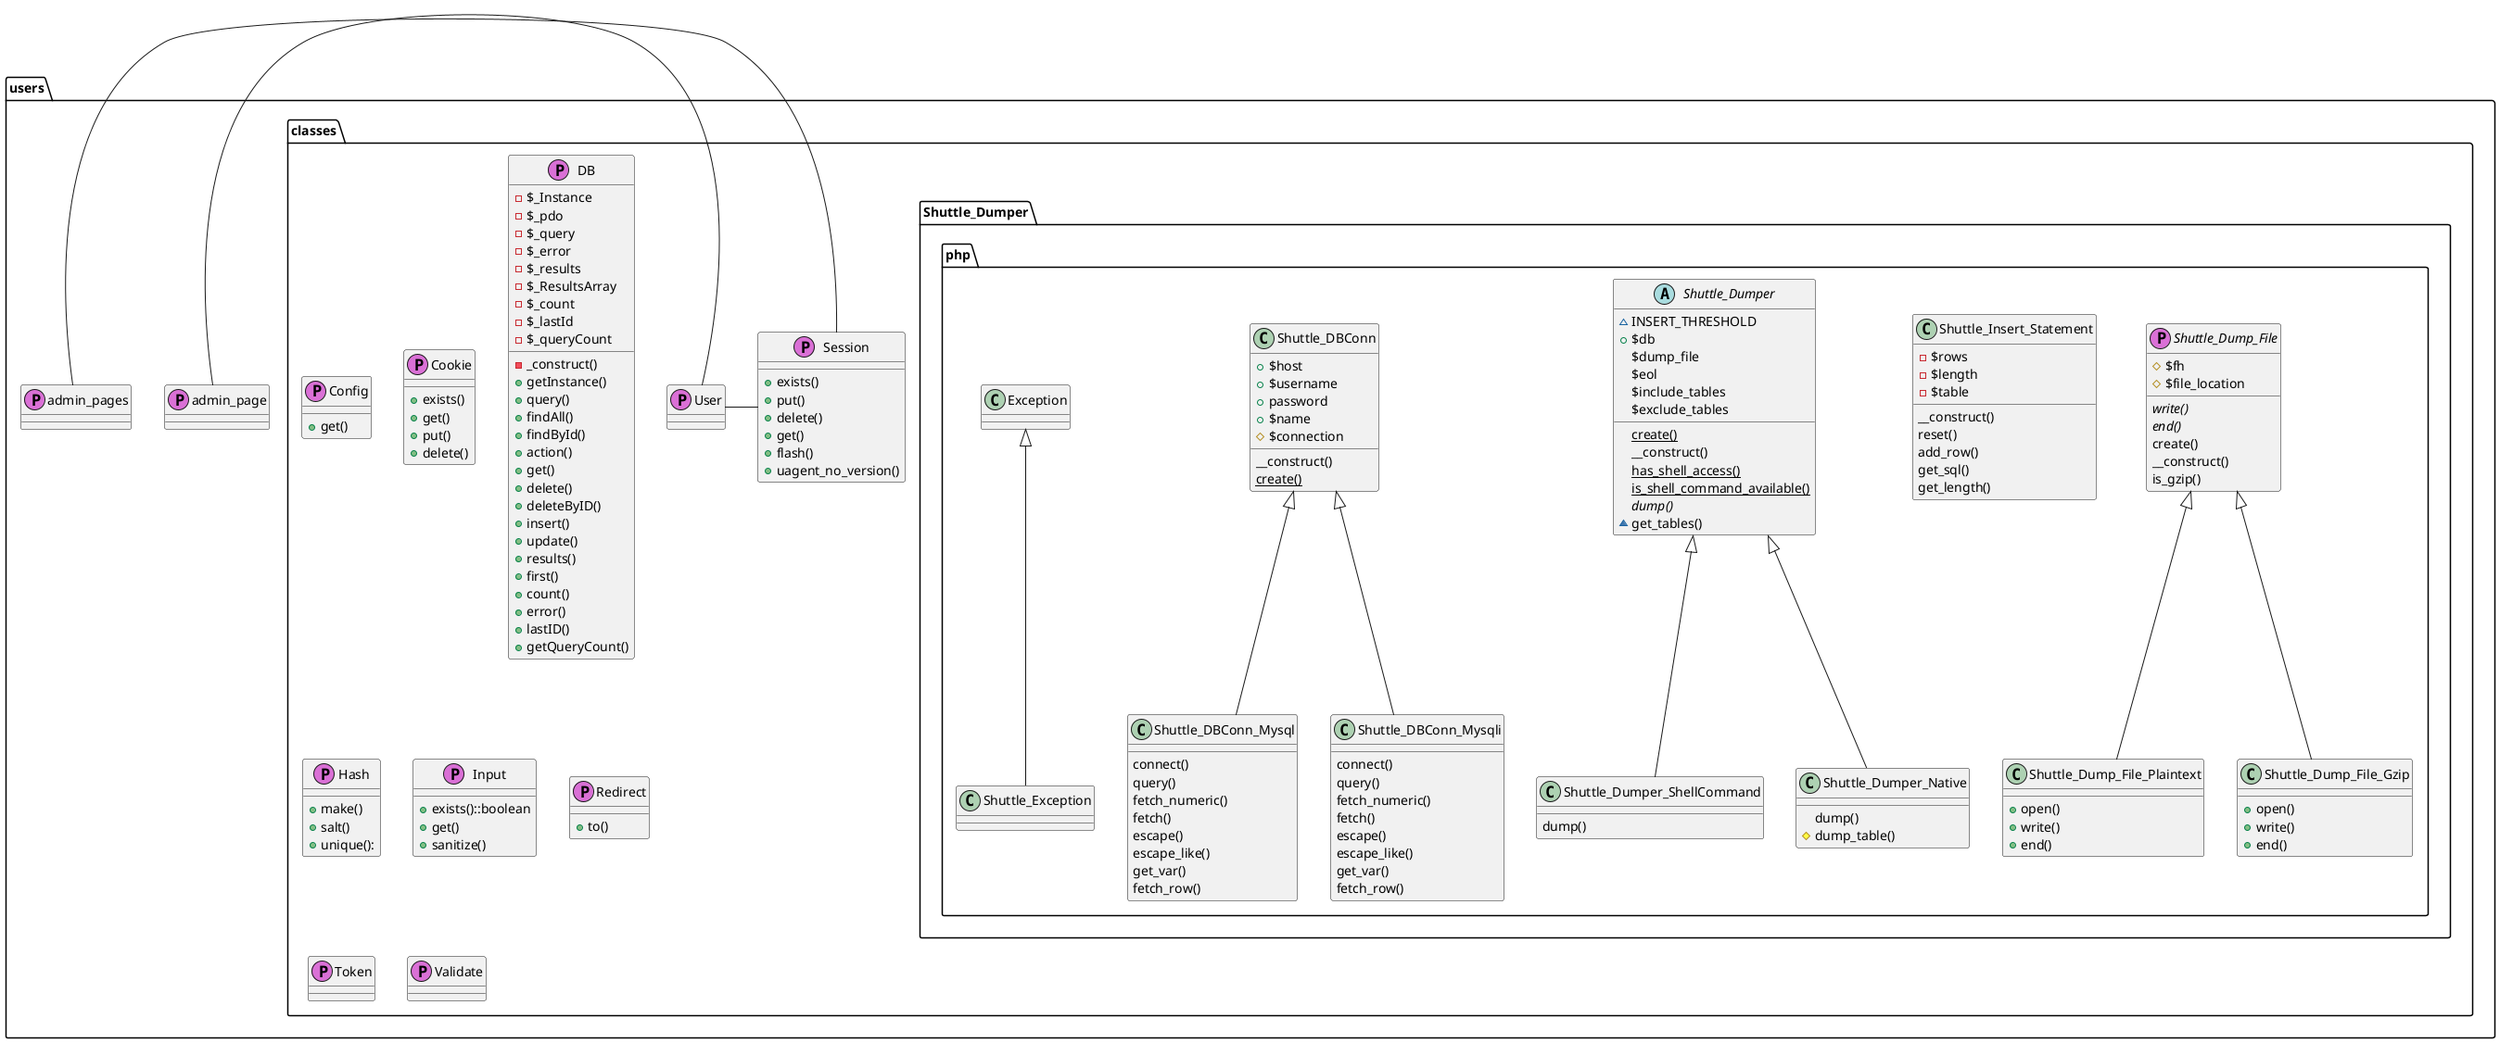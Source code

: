 @startuml

!define PHP << (P,orchid) >>

namespace users {
	class admin_page PHP {

	}
	
	class admin_pages PHP {

	}

	namespace classes{

		class Config PHP {
			+get()
		}

		class Cookie PHP {
			+exists()
			+get()
			+put()
			+delete()

		}

		class DB PHP {
			-$_Instance
			-$_pdo
			-$_query
			-$_error
			-$_results
			-$_ResultsArray
			-$_count
			-$_lastId
			-$_queryCount
			-_construct()
			+getInstance()
			+query()
			+findAll()
			+findById()
			+action()
			+get()
			+delete()
			+deleteByID()
			+insert()
			+update()
			+results()
			+first()
			+count()
			+error()
			+lastID()
			+getQueryCount()

			
		}		

		class Hash PHP {
			+make()
			+salt()
			+unique():
		}

		class Input PHP {
			+exists()::boolean
			+get()
			+sanitize()
		}		

		class Redirect PHP {
			+to()
		}			

		class Session PHP {
			+exists()
			+put()
			+delete()
			+get()
			+flash()
			+uagent_no_version()
		}

		package Shuttle_Dumper.php{
			abstract class Shuttle_Dump_File PHP{
				#$fh
				#$file_location
				{abstract}write()
				{abstract}end()
				create()
				__construct()
				is_gzip()
			}

			class Shuttle_Dump_File_Plaintext extends Shuttle_Dump_File {
				+open()
				+write()
				+end()
			}

			class Shuttle_Dump_File_Gzip extends Shuttle_Dump_File{
				+open()
				+write()
				+end()
			}

			class Shuttle_Insert_Statement{
				-$rows
				-$length
				-$table
				__construct()
				reset()
				add_row()
				get_sql()
				get_length()
			}

			abstract class Shuttle_Dumper{
				~INSERT_THRESHOLD
				+$db
				$dump_file
				$eol
				$include_tables
				$exclude_tables
				{static}create()
				__construct()
				{static}has_shell_access()
				{static}is_shell_command_available()
				{abstract}dump()
				~get_tables()
			}

			class Shuttle_Dumper_ShellCommand extends Shuttle_Dumper{
				dump()
			}

			class Shuttle_Dumper_Native extends Shuttle_Dumper{
				dump()
				#dump_table()
			}

			class Shuttle_DBConn{
				+$host
				+$username
				+password
				+$name
				#$connection
				__construct()
				{static} create()
			}

			class Shuttle_DBConn_Mysql extends Shuttle_DBConn{
				connect()
				query()
				fetch_numeric()
				fetch()
				escape()
				escape_like()
				get_var()
				fetch_row()
			}

			class Shuttle_DBConn_Mysqli extends Shuttle_DBConn {
				connect()
				query()
				fetch_numeric()
				fetch()
				escape()
				escape_like()
				get_var()
				fetch_row()
			}

			class Shuttle_Exception extends Exception{ 

			}

		}

		class Token PHP {

		}	

		class User PHP {

		}			

		class Validate PHP {

		}		

	}

}

users.admin_page - users.classes.User

users.classes.User - users.classes.Session

users.admin_pages - users.classes.Session





@enduml